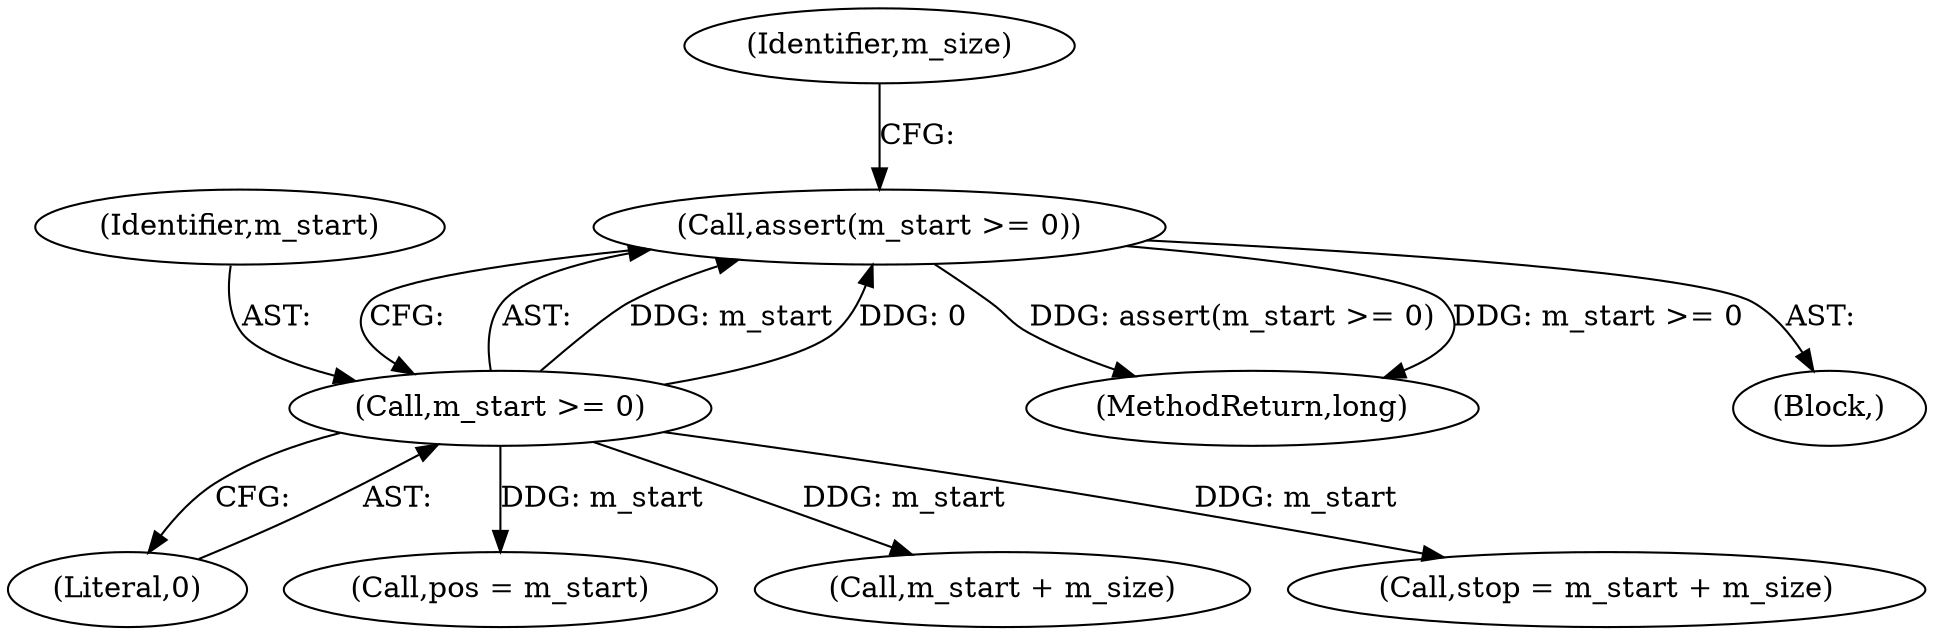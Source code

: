 digraph "0_Android_cc274e2abe8b2a6698a5c47d8aa4bb45f1f9538d_33@API" {
"1000140" [label="(Call,assert(m_start >= 0))"];
"1000141" [label="(Call,m_start >= 0)"];
"1001066" [label="(MethodReturn,long)"];
"1000143" [label="(Literal,0)"];
"1000161" [label="(Call,pos = m_start)"];
"1000146" [label="(Identifier,m_size)"];
"1000140" [label="(Call,assert(m_start >= 0))"];
"1000142" [label="(Identifier,m_start)"];
"1000167" [label="(Call,m_start + m_size)"];
"1000141" [label="(Call,m_start >= 0)"];
"1000165" [label="(Call,stop = m_start + m_size)"];
"1000123" [label="(Block,)"];
"1000140" -> "1000123"  [label="AST: "];
"1000140" -> "1000141"  [label="CFG: "];
"1000141" -> "1000140"  [label="AST: "];
"1000146" -> "1000140"  [label="CFG: "];
"1000140" -> "1001066"  [label="DDG: m_start >= 0"];
"1000140" -> "1001066"  [label="DDG: assert(m_start >= 0)"];
"1000141" -> "1000140"  [label="DDG: m_start"];
"1000141" -> "1000140"  [label="DDG: 0"];
"1000141" -> "1000143"  [label="CFG: "];
"1000142" -> "1000141"  [label="AST: "];
"1000143" -> "1000141"  [label="AST: "];
"1000141" -> "1000161"  [label="DDG: m_start"];
"1000141" -> "1000165"  [label="DDG: m_start"];
"1000141" -> "1000167"  [label="DDG: m_start"];
}
